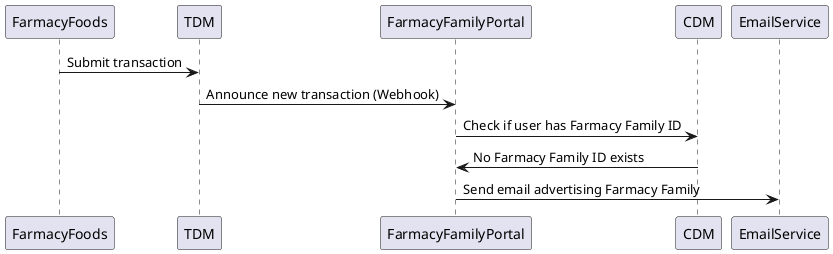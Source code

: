 @startuml
FarmacyFoods -> TDM: Submit transaction
TDM -> FarmacyFamilyPortal: Announce new transaction (Webhook)
FarmacyFamilyPortal -> CDM: Check if user has Farmacy Family ID
FarmacyFamilyPortal <- CDM: No Farmacy Family ID exists
FarmacyFamilyPortal -> EmailService: Send email advertising Farmacy Family
@enduml